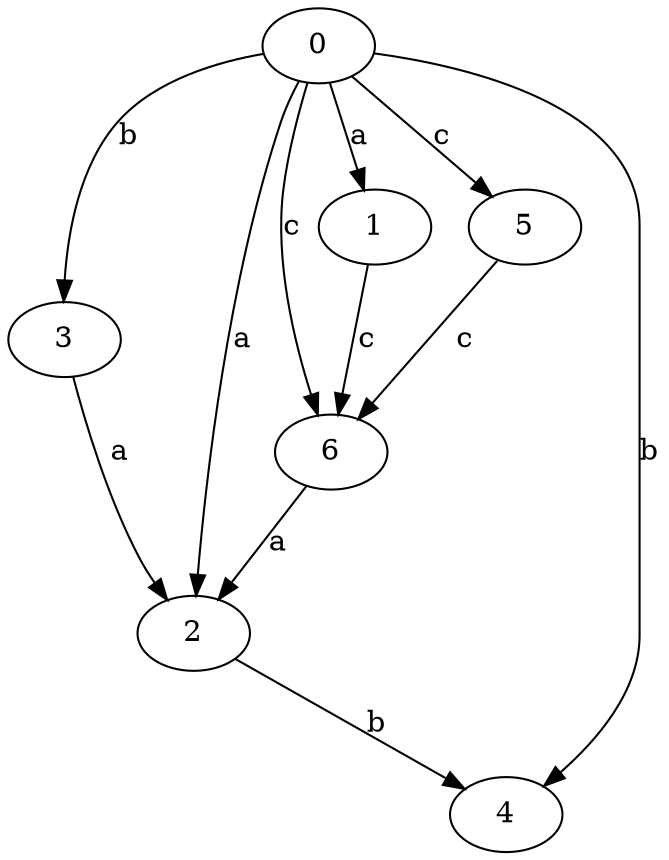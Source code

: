 strict digraph  {
1;
2;
3;
0;
4;
5;
6;
1 -> 6  [label=c];
2 -> 4  [label=b];
3 -> 2  [label=a];
0 -> 1  [label=a];
0 -> 2  [label=a];
0 -> 3  [label=b];
0 -> 4  [label=b];
0 -> 5  [label=c];
0 -> 6  [label=c];
5 -> 6  [label=c];
6 -> 2  [label=a];
}
